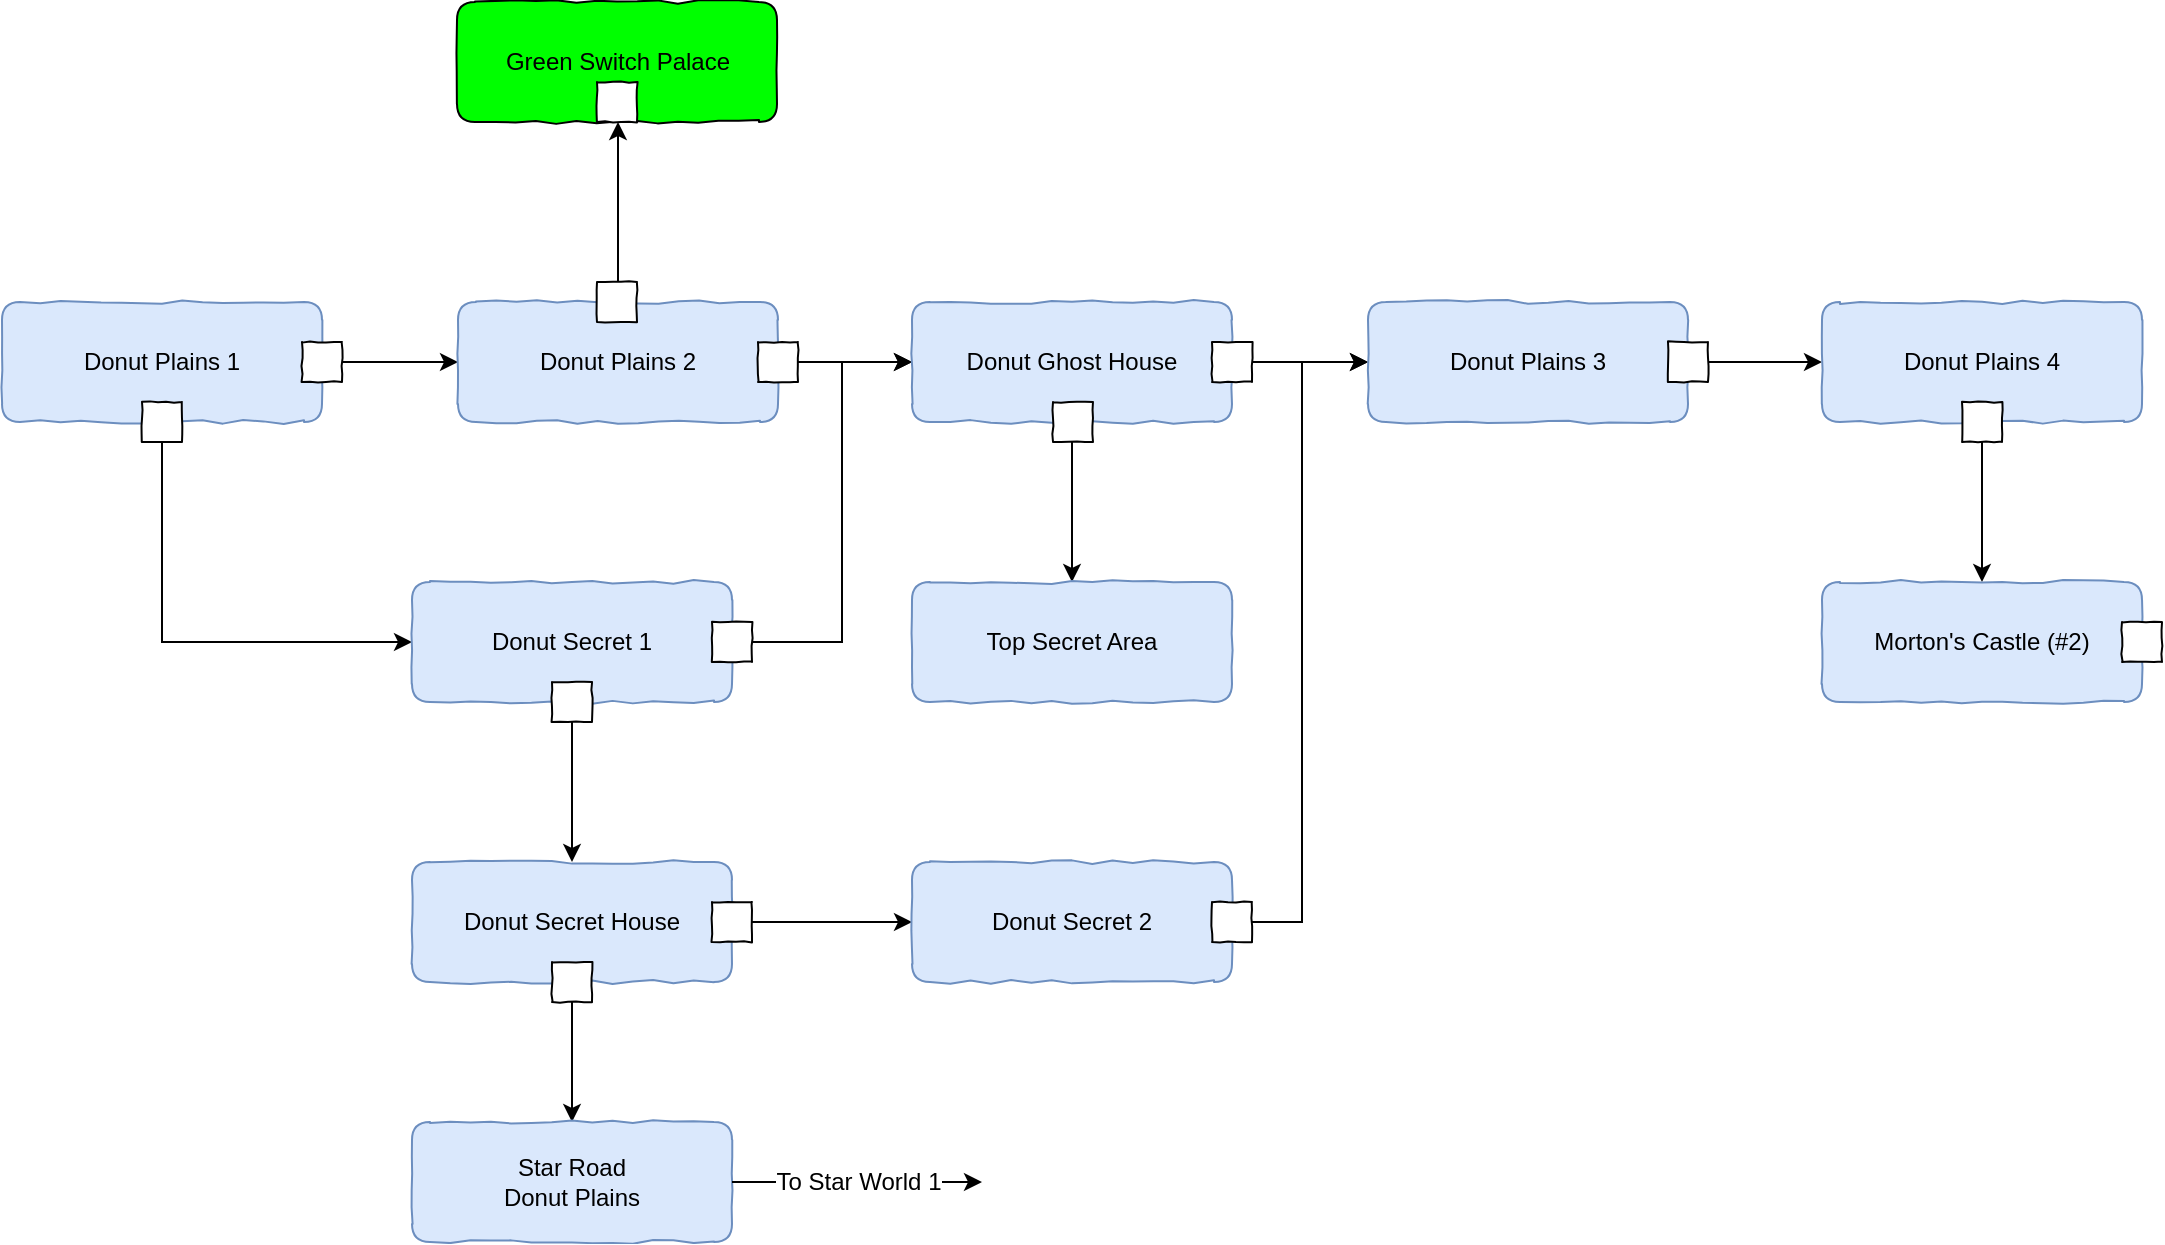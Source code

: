 <mxfile version="10.8.9" type="device"><diagram id="mXNB_Lk1HJpL3nlVh0WQ" name="Donut Plains"><mxGraphModel dx="260" dy="746" grid="1" gridSize="10" guides="1" tooltips="1" connect="1" arrows="1" fold="1" page="1" pageScale="1" pageWidth="1100" pageHeight="850" math="0" shadow="0"><root><mxCell id="0"/><mxCell id="1" parent="0"/><mxCell id="n4em6YFhqw745SZt8dz7-1" value="" style="edgeStyle=orthogonalEdgeStyle;rounded=0;orthogonalLoop=1;jettySize=auto;html=1;" edge="1" parent="1" source="n4em6YFhqw745SZt8dz7-3" target="n4em6YFhqw745SZt8dz7-17"><mxGeometry relative="1" as="geometry"/></mxCell><mxCell id="n4em6YFhqw745SZt8dz7-2" value="" style="edgeStyle=orthogonalEdgeStyle;rounded=0;orthogonalLoop=1;jettySize=auto;html=1;" edge="1" parent="1" source="n4em6YFhqw745SZt8dz7-3" target="n4em6YFhqw745SZt8dz7-6"><mxGeometry relative="1" as="geometry"><Array as="points"><mxPoint x="1190" y="330"/></Array></mxGeometry></mxCell><mxCell id="n4em6YFhqw745SZt8dz7-3" value="Donut Plains 1" style="rounded=1;whiteSpace=wrap;html=1;shadow=0;glass=0;comic=1;fillColor=#dae8fc;strokeColor=#6c8ebf;" vertex="1" parent="1"><mxGeometry x="1110" y="160" width="160" height="60" as="geometry"/></mxCell><mxCell id="n4em6YFhqw745SZt8dz7-4" style="edgeStyle=orthogonalEdgeStyle;rounded=0;orthogonalLoop=1;jettySize=auto;html=1;entryX=0;entryY=0.5;entryDx=0;entryDy=0;" edge="1" parent="1" source="n4em6YFhqw745SZt8dz7-6" target="n4em6YFhqw745SZt8dz7-21"><mxGeometry relative="1" as="geometry"><Array as="points"><mxPoint x="1530" y="330"/><mxPoint x="1530" y="190"/></Array></mxGeometry></mxCell><mxCell id="n4em6YFhqw745SZt8dz7-5" value="" style="edgeStyle=orthogonalEdgeStyle;rounded=0;orthogonalLoop=1;jettySize=auto;html=1;" edge="1" parent="1" source="n4em6YFhqw745SZt8dz7-6" target="n4em6YFhqw745SZt8dz7-9"><mxGeometry relative="1" as="geometry"><Array as="points"><mxPoint x="1395" y="470"/></Array></mxGeometry></mxCell><mxCell id="n4em6YFhqw745SZt8dz7-6" value="Donut Secret 1" style="rounded=1;whiteSpace=wrap;html=1;shadow=0;glass=0;comic=1;fillColor=#dae8fc;strokeColor=#6c8ebf;" vertex="1" parent="1"><mxGeometry x="1315" y="300" width="160" height="60" as="geometry"/></mxCell><mxCell id="n4em6YFhqw745SZt8dz7-7" value="" style="edgeStyle=orthogonalEdgeStyle;rounded=0;orthogonalLoop=1;jettySize=auto;html=1;" edge="1" parent="1" source="n4em6YFhqw745SZt8dz7-9" target="n4em6YFhqw745SZt8dz7-14"><mxGeometry relative="1" as="geometry"/></mxCell><mxCell id="n4em6YFhqw745SZt8dz7-8" value="" style="edgeStyle=orthogonalEdgeStyle;rounded=0;orthogonalLoop=1;jettySize=auto;html=1;" edge="1" parent="1" source="n4em6YFhqw745SZt8dz7-9" target="n4em6YFhqw745SZt8dz7-11"><mxGeometry relative="1" as="geometry"><Array as="points"><mxPoint x="1395" y="610"/></Array></mxGeometry></mxCell><mxCell id="n4em6YFhqw745SZt8dz7-9" value="Donut Secret House" style="rounded=1;whiteSpace=wrap;html=1;shadow=0;glass=0;comic=1;fillColor=#dae8fc;strokeColor=#6c8ebf;" vertex="1" parent="1"><mxGeometry x="1315" y="440" width="160" height="60" as="geometry"/></mxCell><mxCell id="n4em6YFhqw745SZt8dz7-11" value="Star Road&lt;br&gt;Donut Plains&lt;br&gt;" style="rounded=1;whiteSpace=wrap;html=1;shadow=0;glass=0;comic=1;fillColor=#dae8fc;strokeColor=#6c8ebf;" vertex="1" parent="1"><mxGeometry x="1315" y="570" width="160" height="60" as="geometry"/></mxCell><mxCell id="n4em6YFhqw745SZt8dz7-13" style="edgeStyle=orthogonalEdgeStyle;rounded=0;orthogonalLoop=1;jettySize=auto;html=1;" edge="1" parent="1" source="n4em6YFhqw745SZt8dz7-14" target="n4em6YFhqw745SZt8dz7-24"><mxGeometry relative="1" as="geometry"><Array as="points"><mxPoint x="1760" y="470"/><mxPoint x="1760" y="190"/></Array></mxGeometry></mxCell><mxCell id="n4em6YFhqw745SZt8dz7-14" value="Donut Secret 2" style="rounded=1;whiteSpace=wrap;html=1;shadow=0;glass=0;comic=1;fillColor=#dae8fc;strokeColor=#6c8ebf;" vertex="1" parent="1"><mxGeometry x="1565" y="440" width="160" height="60" as="geometry"/></mxCell><mxCell id="n4em6YFhqw745SZt8dz7-15" value="" style="edgeStyle=orthogonalEdgeStyle;rounded=0;orthogonalLoop=1;jettySize=auto;html=1;" edge="1" parent="1" source="n4em6YFhqw745SZt8dz7-17" target="n4em6YFhqw745SZt8dz7-21"><mxGeometry relative="1" as="geometry"/></mxCell><mxCell id="n4em6YFhqw745SZt8dz7-16" value="" style="edgeStyle=orthogonalEdgeStyle;rounded=0;orthogonalLoop=1;jettySize=auto;html=1;" edge="1" parent="1" source="n4em6YFhqw745SZt8dz7-17" target="n4em6YFhqw745SZt8dz7-18"><mxGeometry relative="1" as="geometry"><Array as="points"><mxPoint x="1395" y="50"/></Array></mxGeometry></mxCell><mxCell id="n4em6YFhqw745SZt8dz7-17" value="Donut Plains 2" style="rounded=1;whiteSpace=wrap;html=1;shadow=0;glass=0;comic=1;fillColor=#dae8fc;strokeColor=#6c8ebf;" vertex="1" parent="1"><mxGeometry x="1338" y="160" width="160" height="60" as="geometry"/></mxCell><mxCell id="n4em6YFhqw745SZt8dz7-18" value="Green Switch Palace" style="rounded=1;whiteSpace=wrap;html=1;shadow=0;glass=0;comic=1;fillColor=#00FF00;" vertex="1" parent="1"><mxGeometry x="1337.5" y="10" width="160" height="60" as="geometry"/></mxCell><mxCell id="n4em6YFhqw745SZt8dz7-19" value="" style="edgeStyle=orthogonalEdgeStyle;rounded=0;orthogonalLoop=1;jettySize=auto;html=1;" edge="1" parent="1" source="n4em6YFhqw745SZt8dz7-21" target="n4em6YFhqw745SZt8dz7-24"><mxGeometry relative="1" as="geometry"/></mxCell><mxCell id="n4em6YFhqw745SZt8dz7-20" value="" style="edgeStyle=orthogonalEdgeStyle;rounded=0;orthogonalLoop=1;jettySize=auto;html=1;" edge="1" parent="1" source="n4em6YFhqw745SZt8dz7-21" target="n4em6YFhqw745SZt8dz7-22"><mxGeometry relative="1" as="geometry"><Array as="points"><mxPoint x="1670" y="330"/></Array></mxGeometry></mxCell><mxCell id="n4em6YFhqw745SZt8dz7-21" value="Donut Ghost House" style="rounded=1;whiteSpace=wrap;html=1;shadow=0;glass=0;comic=1;fillColor=#dae8fc;strokeColor=#6c8ebf;" vertex="1" parent="1"><mxGeometry x="1565" y="160" width="160" height="60" as="geometry"/></mxCell><mxCell id="n4em6YFhqw745SZt8dz7-22" value="Top Secret Area" style="rounded=1;whiteSpace=wrap;html=1;shadow=0;glass=0;comic=1;fillColor=#dae8fc;strokeColor=#6c8ebf;" vertex="1" parent="1"><mxGeometry x="1565" y="300" width="160" height="60" as="geometry"/></mxCell><mxCell id="n4em6YFhqw745SZt8dz7-23" value="" style="edgeStyle=orthogonalEdgeStyle;rounded=0;orthogonalLoop=1;jettySize=auto;html=1;" edge="1" parent="1" source="n4em6YFhqw745SZt8dz7-24" target="n4em6YFhqw745SZt8dz7-26"><mxGeometry relative="1" as="geometry"/></mxCell><mxCell id="n4em6YFhqw745SZt8dz7-24" value="Donut Plains 3" style="rounded=1;whiteSpace=wrap;html=1;shadow=0;glass=0;comic=1;fillColor=#dae8fc;strokeColor=#6c8ebf;" vertex="1" parent="1"><mxGeometry x="1793" y="160" width="160" height="60" as="geometry"/></mxCell><mxCell id="n4em6YFhqw745SZt8dz7-25" value="" style="edgeStyle=orthogonalEdgeStyle;rounded=0;orthogonalLoop=1;jettySize=auto;html=1;" edge="1" parent="1" source="n4em6YFhqw745SZt8dz7-40" target="n4em6YFhqw745SZt8dz7-27"><mxGeometry relative="1" as="geometry"/></mxCell><mxCell id="n4em6YFhqw745SZt8dz7-26" value="Donut Plains 4" style="rounded=1;whiteSpace=wrap;html=1;shadow=0;glass=0;comic=1;fillColor=#dae8fc;strokeColor=#6c8ebf;" vertex="1" parent="1"><mxGeometry x="2020" y="160" width="160" height="60" as="geometry"/></mxCell><mxCell id="n4em6YFhqw745SZt8dz7-27" value="Morton's Castle (#2)" style="rounded=1;whiteSpace=wrap;html=1;shadow=0;glass=0;comic=1;fillColor=#dae8fc;strokeColor=#6c8ebf;" vertex="1" parent="1"><mxGeometry x="2020" y="300" width="160" height="60" as="geometry"/></mxCell><mxCell id="n4em6YFhqw745SZt8dz7-28" value="" style="rounded=0;whiteSpace=wrap;html=1;shadow=0;glass=0;comic=1;" vertex="1" parent="1"><mxGeometry x="1260" y="180" width="20" height="20" as="geometry"/></mxCell><mxCell id="n4em6YFhqw745SZt8dz7-29" value="" style="rounded=0;whiteSpace=wrap;html=1;shadow=0;glass=0;comic=1;" vertex="1" parent="1"><mxGeometry x="1180" y="210" width="20" height="20" as="geometry"/></mxCell><mxCell id="n4em6YFhqw745SZt8dz7-30" value="" style="rounded=0;whiteSpace=wrap;html=1;shadow=0;glass=0;comic=1;" vertex="1" parent="1"><mxGeometry x="1407.5" y="150" width="20" height="20" as="geometry"/></mxCell><mxCell id="n4em6YFhqw745SZt8dz7-31" value="" style="rounded=0;whiteSpace=wrap;html=1;shadow=0;glass=0;comic=1;" vertex="1" parent="1"><mxGeometry x="1488" y="180" width="20" height="20" as="geometry"/></mxCell><mxCell id="n4em6YFhqw745SZt8dz7-32" value="" style="rounded=0;whiteSpace=wrap;html=1;shadow=0;glass=0;comic=1;" vertex="1" parent="1"><mxGeometry x="1407.5" y="50" width="20" height="20" as="geometry"/></mxCell><mxCell id="n4em6YFhqw745SZt8dz7-33" value="" style="rounded=0;whiteSpace=wrap;html=1;shadow=0;glass=0;comic=1;" vertex="1" parent="1"><mxGeometry x="1465" y="320" width="20" height="20" as="geometry"/></mxCell><mxCell id="n4em6YFhqw745SZt8dz7-34" value="" style="rounded=0;whiteSpace=wrap;html=1;shadow=0;glass=0;comic=1;" vertex="1" parent="1"><mxGeometry x="1385" y="350" width="20" height="20" as="geometry"/></mxCell><mxCell id="n4em6YFhqw745SZt8dz7-35" value="" style="rounded=0;whiteSpace=wrap;html=1;shadow=0;glass=0;comic=1;" vertex="1" parent="1"><mxGeometry x="1635.5" y="210" width="20" height="20" as="geometry"/></mxCell><mxCell id="n4em6YFhqw745SZt8dz7-36" value="" style="rounded=0;whiteSpace=wrap;html=1;shadow=0;glass=0;comic=1;" vertex="1" parent="1"><mxGeometry x="1715" y="180" width="20" height="20" as="geometry"/></mxCell><mxCell id="n4em6YFhqw745SZt8dz7-37" value="" style="rounded=0;whiteSpace=wrap;html=1;shadow=0;glass=0;comic=1;" vertex="1" parent="1"><mxGeometry x="1385" y="490" width="20" height="20" as="geometry"/></mxCell><mxCell id="n4em6YFhqw745SZt8dz7-38" value="" style="rounded=0;whiteSpace=wrap;html=1;shadow=0;glass=0;comic=1;" vertex="1" parent="1"><mxGeometry x="1715" y="460" width="20" height="20" as="geometry"/></mxCell><mxCell id="n4em6YFhqw745SZt8dz7-39" value="" style="rounded=0;whiteSpace=wrap;html=1;shadow=0;glass=0;comic=1;" vertex="1" parent="1"><mxGeometry x="1943" y="180" width="20" height="20" as="geometry"/></mxCell><mxCell id="n4em6YFhqw745SZt8dz7-41" value="" style="rounded=0;whiteSpace=wrap;html=1;shadow=0;glass=0;comic=1;" vertex="1" parent="1"><mxGeometry x="2170" y="320" width="20" height="20" as="geometry"/></mxCell><mxCell id="n4em6YFhqw745SZt8dz7-42" value="" style="rounded=0;whiteSpace=wrap;html=1;shadow=0;glass=0;comic=1;" vertex="1" parent="1"><mxGeometry x="1465" y="460" width="20" height="20" as="geometry"/></mxCell><mxCell id="n4em6YFhqw745SZt8dz7-44" style="edgeStyle=orthogonalEdgeStyle;rounded=0;orthogonalLoop=1;jettySize=auto;html=1;exitX=0.5;exitY=1;exitDx=0;exitDy=0;" edge="1" parent="1" source="n4em6YFhqw745SZt8dz7-39" target="n4em6YFhqw745SZt8dz7-39"><mxGeometry relative="1" as="geometry"/></mxCell><mxCell id="n4em6YFhqw745SZt8dz7-40" value="" style="rounded=0;whiteSpace=wrap;html=1;shadow=0;glass=0;comic=1;" vertex="1" parent="1"><mxGeometry x="2090" y="210" width="20" height="20" as="geometry"/></mxCell><mxCell id="n4em6YFhqw745SZt8dz7-46" value="To Star World 1" style="endArrow=classic;html=1;exitX=1;exitY=0.5;exitDx=0;exitDy=0;fontSize=12;" edge="1" parent="1" source="n4em6YFhqw745SZt8dz7-11"><mxGeometry width="50" height="50" relative="1" as="geometry"><mxPoint x="1550" y="630" as="sourcePoint"/><mxPoint x="1600" y="600" as="targetPoint"/></mxGeometry></mxCell></root></mxGraphModel></diagram></mxfile>